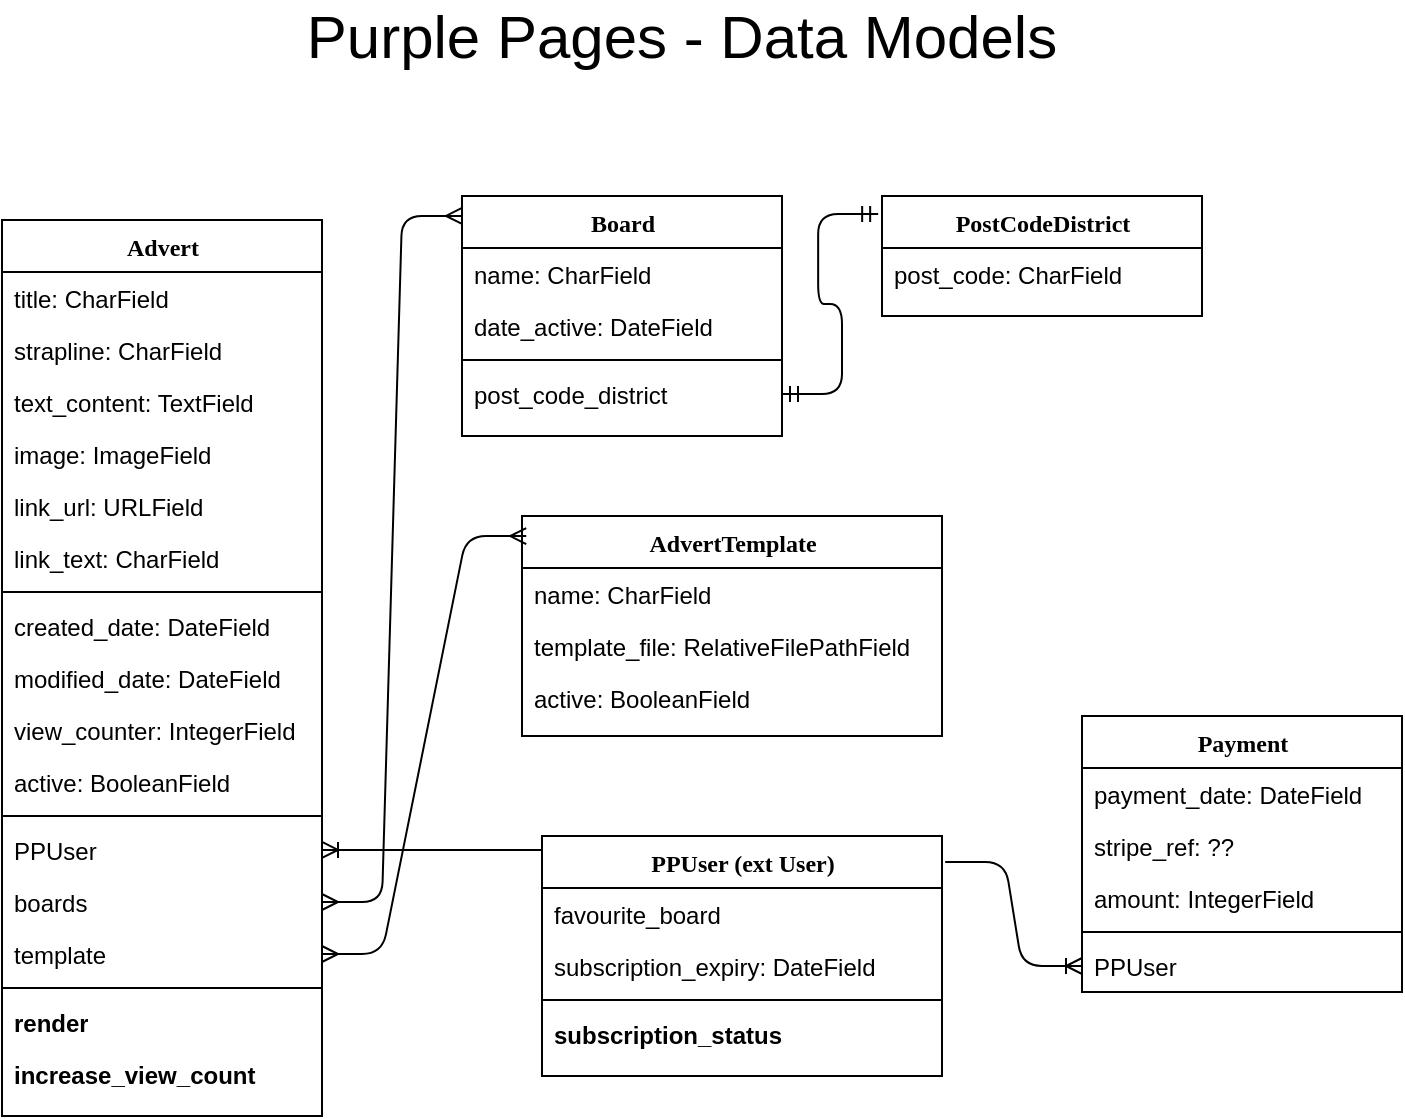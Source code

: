 <mxfile version="12.5.5" type="device"><diagram name="Page-1" id="9f46799a-70d6-7492-0946-bef42562c5a5"><mxGraphModel dx="1408" dy="699" grid="1" gridSize="10" guides="1" tooltips="1" connect="1" arrows="1" fold="1" page="1" pageScale="1" pageWidth="1100" pageHeight="850" background="#ffffff" math="0" shadow="0"><root><mxCell id="0"/><mxCell id="1" parent="0"/><mxCell id="78961159f06e98e8-17" value="Advert" style="swimlane;html=1;fontStyle=1;align=center;verticalAlign=top;childLayout=stackLayout;horizontal=1;startSize=26;horizontalStack=0;resizeParent=1;resizeLast=0;collapsible=1;marginBottom=0;swimlaneFillColor=#ffffff;rounded=0;shadow=0;comic=0;labelBackgroundColor=none;strokeWidth=1;fillColor=none;fontFamily=Verdana;fontSize=12" parent="1" vertex="1"><mxGeometry x="220" y="172" width="160" height="448" as="geometry"><mxRectangle x="90" y="83" width="80" height="26" as="alternateBounds"/></mxGeometry></mxCell><mxCell id="78961159f06e98e8-21" value="title: CharField" style="text;html=1;strokeColor=none;fillColor=none;align=left;verticalAlign=top;spacingLeft=4;spacingRight=4;whiteSpace=wrap;overflow=hidden;rotatable=0;points=[[0,0.5],[1,0.5]];portConstraint=eastwest;" parent="78961159f06e98e8-17" vertex="1"><mxGeometry y="26" width="160" height="26" as="geometry"/></mxCell><mxCell id="78961159f06e98e8-23" value="strapline: CharField" style="text;html=1;strokeColor=none;fillColor=none;align=left;verticalAlign=top;spacingLeft=4;spacingRight=4;whiteSpace=wrap;overflow=hidden;rotatable=0;points=[[0,0.5],[1,0.5]];portConstraint=eastwest;" parent="78961159f06e98e8-17" vertex="1"><mxGeometry y="52" width="160" height="26" as="geometry"/></mxCell><mxCell id="78961159f06e98e8-25" value="text_content: TextField" style="text;html=1;strokeColor=none;fillColor=none;align=left;verticalAlign=top;spacingLeft=4;spacingRight=4;whiteSpace=wrap;overflow=hidden;rotatable=0;points=[[0,0.5],[1,0.5]];portConstraint=eastwest;" parent="78961159f06e98e8-17" vertex="1"><mxGeometry y="78" width="160" height="26" as="geometry"/></mxCell><mxCell id="78961159f06e98e8-26" value="image: ImageField" style="text;html=1;strokeColor=none;fillColor=none;align=left;verticalAlign=top;spacingLeft=4;spacingRight=4;whiteSpace=wrap;overflow=hidden;rotatable=0;points=[[0,0.5],[1,0.5]];portConstraint=eastwest;" parent="78961159f06e98e8-17" vertex="1"><mxGeometry y="104" width="160" height="26" as="geometry"/></mxCell><mxCell id="78961159f06e98e8-24" value="link_url: URLField" style="text;html=1;strokeColor=none;fillColor=none;align=left;verticalAlign=top;spacingLeft=4;spacingRight=4;whiteSpace=wrap;overflow=hidden;rotatable=0;points=[[0,0.5],[1,0.5]];portConstraint=eastwest;" parent="78961159f06e98e8-17" vertex="1"><mxGeometry y="130" width="160" height="26" as="geometry"/></mxCell><mxCell id="gue1HzBe-HPa2KzBEnUk-2" value="link_text: CharField" style="text;strokeColor=none;fillColor=none;spacingLeft=4;spacingRight=4;overflow=hidden;rotatable=0;points=[[0,0.5],[1,0.5]];portConstraint=eastwest;fontSize=12;" parent="78961159f06e98e8-17" vertex="1"><mxGeometry y="156" width="160" height="26" as="geometry"/></mxCell><mxCell id="gue1HzBe-HPa2KzBEnUk-4" value="" style="line;strokeWidth=1;fillColor=none;align=left;verticalAlign=middle;spacingTop=-1;spacingLeft=3;spacingRight=3;rotatable=0;labelPosition=right;points=[];portConstraint=eastwest;fontSize=12;" parent="78961159f06e98e8-17" vertex="1"><mxGeometry y="182" width="160" height="8" as="geometry"/></mxCell><mxCell id="gue1HzBe-HPa2KzBEnUk-3" value="created_date: DateField" style="text;strokeColor=none;fillColor=none;spacingLeft=4;spacingRight=4;overflow=hidden;rotatable=0;points=[[0,0.5],[1,0.5]];portConstraint=eastwest;fontSize=12;" parent="78961159f06e98e8-17" vertex="1"><mxGeometry y="190" width="160" height="26" as="geometry"/></mxCell><mxCell id="gue1HzBe-HPa2KzBEnUk-5" value="modified_date: DateField" style="text;strokeColor=none;fillColor=none;spacingLeft=4;spacingRight=4;overflow=hidden;rotatable=0;points=[[0,0.5],[1,0.5]];portConstraint=eastwest;fontSize=12;" parent="78961159f06e98e8-17" vertex="1"><mxGeometry y="216" width="160" height="26" as="geometry"/></mxCell><mxCell id="gue1HzBe-HPa2KzBEnUk-6" value="view_counter: IntegerField " style="text;strokeColor=none;fillColor=none;spacingLeft=4;spacingRight=4;overflow=hidden;rotatable=0;points=[[0,0.5],[1,0.5]];portConstraint=eastwest;fontSize=12;" parent="78961159f06e98e8-17" vertex="1"><mxGeometry y="242" width="160" height="26" as="geometry"/></mxCell><mxCell id="gue1HzBe-HPa2KzBEnUk-7" value="active: BooleanField" style="text;strokeColor=none;fillColor=none;spacingLeft=4;spacingRight=4;overflow=hidden;rotatable=0;points=[[0,0.5],[1,0.5]];portConstraint=eastwest;fontSize=12;" parent="78961159f06e98e8-17" vertex="1"><mxGeometry y="268" width="160" height="26" as="geometry"/></mxCell><mxCell id="gue1HzBe-HPa2KzBEnUk-9" value="" style="line;strokeWidth=1;fillColor=none;align=left;verticalAlign=middle;spacingTop=-1;spacingLeft=3;spacingRight=3;rotatable=0;labelPosition=right;points=[];portConstraint=eastwest;fontSize=12;" parent="78961159f06e98e8-17" vertex="1"><mxGeometry y="294" width="160" height="8" as="geometry"/></mxCell><mxCell id="gue1HzBe-HPa2KzBEnUk-8" value="PPUser" style="text;strokeColor=none;fillColor=none;spacingLeft=4;spacingRight=4;overflow=hidden;rotatable=0;points=[[0,0.5],[1,0.5]];portConstraint=eastwest;fontSize=12;" parent="78961159f06e98e8-17" vertex="1"><mxGeometry y="302" width="160" height="26" as="geometry"/></mxCell><mxCell id="gue1HzBe-HPa2KzBEnUk-10" value="boards" style="text;strokeColor=none;fillColor=none;spacingLeft=4;spacingRight=4;overflow=hidden;rotatable=0;points=[[0,0.5],[1,0.5]];portConstraint=eastwest;fontSize=12;" parent="78961159f06e98e8-17" vertex="1"><mxGeometry y="328" width="160" height="26" as="geometry"/></mxCell><mxCell id="gue1HzBe-HPa2KzBEnUk-14" value="template" style="text;strokeColor=none;fillColor=none;spacingLeft=4;spacingRight=4;overflow=hidden;rotatable=0;points=[[0,0.5],[1,0.5]];portConstraint=eastwest;fontSize=12;" parent="78961159f06e98e8-17" vertex="1"><mxGeometry y="354" width="160" height="26" as="geometry"/></mxCell><mxCell id="78961159f06e98e8-19" value="" style="line;html=1;strokeWidth=1;fillColor=none;align=left;verticalAlign=middle;spacingTop=-1;spacingLeft=3;spacingRight=3;rotatable=0;labelPosition=right;points=[];portConstraint=eastwest;" parent="78961159f06e98e8-17" vertex="1"><mxGeometry y="380" width="160" height="8" as="geometry"/></mxCell><mxCell id="78961159f06e98e8-20" value="render" style="text;html=1;strokeColor=none;fillColor=none;align=left;verticalAlign=top;spacingLeft=4;spacingRight=4;whiteSpace=wrap;overflow=hidden;rotatable=0;points=[[0,0.5],[1,0.5]];portConstraint=eastwest;fontStyle=1" parent="78961159f06e98e8-17" vertex="1"><mxGeometry y="388" width="160" height="26" as="geometry"/></mxCell><mxCell id="gue1HzBe-HPa2KzBEnUk-15" value="increase_view_count" style="text;strokeColor=none;fillColor=none;spacingLeft=4;spacingRight=4;overflow=hidden;rotatable=0;points=[[0,0.5],[1,0.5]];portConstraint=eastwest;fontSize=12;fontStyle=1" parent="78961159f06e98e8-17" vertex="1"><mxGeometry y="414" width="160" height="26" as="geometry"/></mxCell><mxCell id="78961159f06e98e8-30" value="Board" style="swimlane;html=1;fontStyle=1;align=center;verticalAlign=top;childLayout=stackLayout;horizontal=1;startSize=26;horizontalStack=0;resizeParent=1;resizeLast=0;collapsible=1;marginBottom=0;swimlaneFillColor=#ffffff;rounded=0;shadow=0;comic=0;labelBackgroundColor=none;strokeWidth=1;fillColor=none;fontFamily=Verdana;fontSize=12" parent="1" vertex="1"><mxGeometry x="450" y="160" width="160" height="120" as="geometry"/></mxCell><mxCell id="78961159f06e98e8-31" value="name: CharField" style="text;html=1;strokeColor=none;fillColor=none;align=left;verticalAlign=top;spacingLeft=4;spacingRight=4;whiteSpace=wrap;overflow=hidden;rotatable=0;points=[[0,0.5],[1,0.5]];portConstraint=eastwest;" parent="78961159f06e98e8-30" vertex="1"><mxGeometry y="26" width="160" height="26" as="geometry"/></mxCell><mxCell id="gue1HzBe-HPa2KzBEnUk-17" value="date_active: DateField" style="text;strokeColor=none;fillColor=none;spacingLeft=4;spacingRight=4;overflow=hidden;rotatable=0;points=[[0,0.5],[1,0.5]];portConstraint=eastwest;fontSize=12;" parent="78961159f06e98e8-30" vertex="1"><mxGeometry y="52" width="160" height="26" as="geometry"/></mxCell><mxCell id="gue1HzBe-HPa2KzBEnUk-16" value="" style="line;strokeWidth=1;fillColor=none;align=left;verticalAlign=middle;spacingTop=-1;spacingLeft=3;spacingRight=3;rotatable=0;labelPosition=right;points=[];portConstraint=eastwest;fontSize=12;" parent="78961159f06e98e8-30" vertex="1"><mxGeometry y="78" width="160" height="8" as="geometry"/></mxCell><mxCell id="78961159f06e98e8-33" value="post_code_district" style="text;html=1;strokeColor=none;fillColor=none;align=left;verticalAlign=top;spacingLeft=4;spacingRight=4;whiteSpace=wrap;overflow=hidden;rotatable=0;points=[[0,0.5],[1,0.5]];portConstraint=eastwest;" parent="78961159f06e98e8-30" vertex="1"><mxGeometry y="86" width="160" height="26" as="geometry"/></mxCell><mxCell id="78961159f06e98e8-56" value="PPUser (ext User)" style="swimlane;html=1;fontStyle=1;align=center;verticalAlign=top;childLayout=stackLayout;horizontal=1;startSize=26;horizontalStack=0;resizeParent=1;resizeLast=0;collapsible=1;marginBottom=0;swimlaneFillColor=#ffffff;rounded=0;shadow=0;comic=0;labelBackgroundColor=none;strokeWidth=1;fillColor=none;fontFamily=Verdana;fontSize=12" parent="1" vertex="1"><mxGeometry x="490" y="480" width="200" height="120" as="geometry"/></mxCell><mxCell id="78961159f06e98e8-57" value="favourite_board" style="text;html=1;strokeColor=none;fillColor=none;align=left;verticalAlign=top;spacingLeft=4;spacingRight=4;whiteSpace=wrap;overflow=hidden;rotatable=0;points=[[0,0.5],[1,0.5]];portConstraint=eastwest;" parent="78961159f06e98e8-56" vertex="1"><mxGeometry y="26" width="200" height="26" as="geometry"/></mxCell><mxCell id="gue1HzBe-HPa2KzBEnUk-37" value="subscription_expiry: DateField" style="text;strokeColor=none;fillColor=none;spacingLeft=4;spacingRight=4;overflow=hidden;rotatable=0;points=[[0,0.5],[1,0.5]];portConstraint=eastwest;fontSize=12;" parent="78961159f06e98e8-56" vertex="1"><mxGeometry y="52" width="200" height="26" as="geometry"/></mxCell><mxCell id="gue1HzBe-HPa2KzBEnUk-40" value="" style="line;strokeWidth=1;fillColor=none;align=left;verticalAlign=middle;spacingTop=-1;spacingLeft=3;spacingRight=3;rotatable=0;labelPosition=right;points=[];portConstraint=eastwest;fontSize=12;" parent="78961159f06e98e8-56" vertex="1"><mxGeometry y="78" width="200" height="8" as="geometry"/></mxCell><mxCell id="gue1HzBe-HPa2KzBEnUk-38" value="subscription_status" style="text;strokeColor=none;fillColor=none;spacingLeft=4;spacingRight=4;overflow=hidden;rotatable=0;points=[[0,0.5],[1,0.5]];portConstraint=eastwest;fontSize=12;fontStyle=1" parent="78961159f06e98e8-56" vertex="1"><mxGeometry y="86" width="200" height="26" as="geometry"/></mxCell><mxCell id="78961159f06e98e8-69" value="Payment" style="swimlane;html=1;fontStyle=1;align=center;verticalAlign=top;childLayout=stackLayout;horizontal=1;startSize=26;horizontalStack=0;resizeParent=1;resizeLast=0;collapsible=1;marginBottom=0;swimlaneFillColor=#ffffff;rounded=0;shadow=0;comic=0;labelBackgroundColor=none;strokeWidth=1;fillColor=none;fontFamily=Verdana;fontSize=12" parent="1" vertex="1"><mxGeometry x="760" y="420" width="160" height="138" as="geometry"/></mxCell><mxCell id="78961159f06e98e8-70" value="payment_date: DateField" style="text;html=1;strokeColor=none;fillColor=none;align=left;verticalAlign=top;spacingLeft=4;spacingRight=4;whiteSpace=wrap;overflow=hidden;rotatable=0;points=[[0,0.5],[1,0.5]];portConstraint=eastwest;" parent="78961159f06e98e8-69" vertex="1"><mxGeometry y="26" width="160" height="26" as="geometry"/></mxCell><mxCell id="78961159f06e98e8-71" value="stripe_ref: ??" style="text;html=1;strokeColor=none;fillColor=none;align=left;verticalAlign=top;spacingLeft=4;spacingRight=4;whiteSpace=wrap;overflow=hidden;rotatable=0;points=[[0,0.5],[1,0.5]];portConstraint=eastwest;" parent="78961159f06e98e8-69" vertex="1"><mxGeometry y="52" width="160" height="26" as="geometry"/></mxCell><mxCell id="78961159f06e98e8-72" value="amount: IntegerField" style="text;html=1;strokeColor=none;fillColor=none;align=left;verticalAlign=top;spacingLeft=4;spacingRight=4;whiteSpace=wrap;overflow=hidden;rotatable=0;points=[[0,0.5],[1,0.5]];portConstraint=eastwest;" parent="78961159f06e98e8-69" vertex="1"><mxGeometry y="78" width="160" height="26" as="geometry"/></mxCell><mxCell id="gue1HzBe-HPa2KzBEnUk-42" value="" style="line;strokeWidth=1;fillColor=none;align=left;verticalAlign=middle;spacingTop=-1;spacingLeft=3;spacingRight=3;rotatable=0;labelPosition=right;points=[];portConstraint=eastwest;fontSize=12;" parent="78961159f06e98e8-69" vertex="1"><mxGeometry y="104" width="160" height="8" as="geometry"/></mxCell><mxCell id="gue1HzBe-HPa2KzBEnUk-41" value="PPUser" style="text;strokeColor=none;fillColor=none;spacingLeft=4;spacingRight=4;overflow=hidden;rotatable=0;points=[[0,0.5],[1,0.5]];portConstraint=eastwest;fontSize=12;" parent="78961159f06e98e8-69" vertex="1"><mxGeometry y="112" width="160" height="26" as="geometry"/></mxCell><mxCell id="gue1HzBe-HPa2KzBEnUk-18" value="PostCodeDistrict" style="swimlane;html=1;fontStyle=1;align=center;verticalAlign=top;childLayout=stackLayout;horizontal=1;startSize=26;horizontalStack=0;resizeParent=1;resizeLast=0;collapsible=1;marginBottom=0;swimlaneFillColor=#ffffff;rounded=0;shadow=0;comic=0;labelBackgroundColor=none;strokeWidth=1;fillColor=none;fontFamily=Verdana;fontSize=12" parent="1" vertex="1"><mxGeometry x="660" y="160" width="160" height="60" as="geometry"/></mxCell><mxCell id="gue1HzBe-HPa2KzBEnUk-19" value="post_code: CharField" style="text;html=1;strokeColor=none;fillColor=none;align=left;verticalAlign=top;spacingLeft=4;spacingRight=4;whiteSpace=wrap;overflow=hidden;rotatable=0;points=[[0,0.5],[1,0.5]];portConstraint=eastwest;" parent="gue1HzBe-HPa2KzBEnUk-18" vertex="1"><mxGeometry y="26" width="160" height="26" as="geometry"/></mxCell><mxCell id="gue1HzBe-HPa2KzBEnUk-23" value="AdvertTemplate" style="swimlane;html=1;fontStyle=1;align=center;verticalAlign=top;childLayout=stackLayout;horizontal=1;startSize=26;horizontalStack=0;resizeParent=1;resizeLast=0;collapsible=1;marginBottom=0;swimlaneFillColor=#ffffff;rounded=0;shadow=0;comic=0;labelBackgroundColor=none;strokeWidth=1;fillColor=none;fontFamily=Verdana;fontSize=12" parent="1" vertex="1"><mxGeometry x="480" y="320" width="210" height="110" as="geometry"/></mxCell><mxCell id="gue1HzBe-HPa2KzBEnUk-24" value="name: CharField" style="text;html=1;strokeColor=none;fillColor=none;align=left;verticalAlign=top;spacingLeft=4;spacingRight=4;whiteSpace=wrap;overflow=hidden;rotatable=0;points=[[0,0.5],[1,0.5]];portConstraint=eastwest;" parent="gue1HzBe-HPa2KzBEnUk-23" vertex="1"><mxGeometry y="26" width="210" height="26" as="geometry"/></mxCell><mxCell id="gue1HzBe-HPa2KzBEnUk-25" value="template_file: RelativeFilePathField" style="text;strokeColor=none;fillColor=none;spacingLeft=4;spacingRight=4;overflow=hidden;rotatable=0;points=[[0,0.5],[1,0.5]];portConstraint=eastwest;fontSize=12;" parent="gue1HzBe-HPa2KzBEnUk-23" vertex="1"><mxGeometry y="52" width="210" height="26" as="geometry"/></mxCell><mxCell id="gue1HzBe-HPa2KzBEnUk-28" value="active: BooleanField" style="text;strokeColor=none;fillColor=none;spacingLeft=4;spacingRight=4;overflow=hidden;rotatable=0;points=[[0,0.5],[1,0.5]];portConstraint=eastwest;fontSize=12;" parent="gue1HzBe-HPa2KzBEnUk-23" vertex="1"><mxGeometry y="78" width="210" height="26" as="geometry"/></mxCell><mxCell id="gue1HzBe-HPa2KzBEnUk-29" value="" style="edgeStyle=entityRelationEdgeStyle;fontSize=12;html=1;endArrow=ERmany;startArrow=ERmany;entryX=0;entryY=0.083;entryDx=0;entryDy=0;entryPerimeter=0;" parent="1" source="gue1HzBe-HPa2KzBEnUk-10" target="78961159f06e98e8-30" edge="1"><mxGeometry width="100" height="100" relative="1" as="geometry"><mxPoint x="390" y="400" as="sourcePoint"/><mxPoint x="490" y="300" as="targetPoint"/></mxGeometry></mxCell><mxCell id="gue1HzBe-HPa2KzBEnUk-30" value="" style="edgeStyle=entityRelationEdgeStyle;fontSize=12;html=1;endArrow=ERmandOne;startArrow=ERmandOne;entryX=-0.012;entryY=0.15;entryDx=0;entryDy=0;exitX=1;exitY=0.5;exitDx=0;exitDy=0;entryPerimeter=0;" parent="1" source="78961159f06e98e8-33" target="gue1HzBe-HPa2KzBEnUk-18" edge="1"><mxGeometry width="100" height="100" relative="1" as="geometry"><mxPoint x="680" y="361.5" as="sourcePoint"/><mxPoint x="780" y="261.5" as="targetPoint"/></mxGeometry></mxCell><mxCell id="gue1HzBe-HPa2KzBEnUk-35" value="" style="edgeStyle=entityRelationEdgeStyle;fontSize=12;html=1;endArrow=ERmany;startArrow=ERmany;exitX=1;exitY=0.5;exitDx=0;exitDy=0;entryX=0.01;entryY=0.091;entryDx=0;entryDy=0;entryPerimeter=0;" parent="1" source="gue1HzBe-HPa2KzBEnUk-14" target="gue1HzBe-HPa2KzBEnUk-23" edge="1"><mxGeometry width="100" height="100" relative="1" as="geometry"><mxPoint x="480" y="530" as="sourcePoint"/><mxPoint x="580" y="430" as="targetPoint"/></mxGeometry></mxCell><mxCell id="gue1HzBe-HPa2KzBEnUk-43" value="" style="edgeStyle=entityRelationEdgeStyle;fontSize=12;html=1;endArrow=ERoneToMany;exitX=1.008;exitY=0.108;exitDx=0;exitDy=0;exitPerimeter=0;entryX=0;entryY=0.5;entryDx=0;entryDy=0;" parent="1" source="78961159f06e98e8-56" target="gue1HzBe-HPa2KzBEnUk-41" edge="1"><mxGeometry width="100" height="100" relative="1" as="geometry"><mxPoint x="220" y="910" as="sourcePoint"/><mxPoint x="420" y="860" as="targetPoint"/></mxGeometry></mxCell><mxCell id="xSq4Dzqzvx6A4Ta1sh9Q-2" value="" style="fontSize=12;html=1;endArrow=ERoneToMany;exitX=0;exitY=0.058;exitDx=0;exitDy=0;exitPerimeter=0;" edge="1" parent="1" source="78961159f06e98e8-56" target="gue1HzBe-HPa2KzBEnUk-8"><mxGeometry width="100" height="100" relative="1" as="geometry"><mxPoint x="440" y="450" as="sourcePoint"/><mxPoint x="320" y="640" as="targetPoint"/></mxGeometry></mxCell><mxCell id="xSq4Dzqzvx6A4Ta1sh9Q-3" value="&lt;font style=&quot;font-size: 30px&quot;&gt;Purple Pages - Data Models&lt;/font&gt;" style="text;html=1;strokeColor=none;fillColor=none;align=center;verticalAlign=middle;whiteSpace=wrap;rounded=0;" vertex="1" parent="1"><mxGeometry x="280" y="70" width="560" height="20" as="geometry"/></mxCell></root></mxGraphModel></diagram></mxfile>